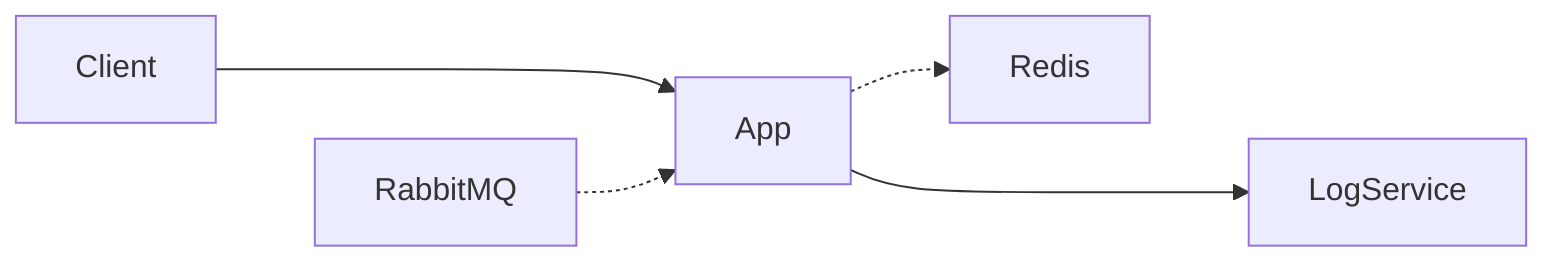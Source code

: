 graph LR
Client
App
LogService
Redis
RabbitMQ
Client ---> App
App ---> LogService
App -.-> Redis
RabbitMQ -.-> App